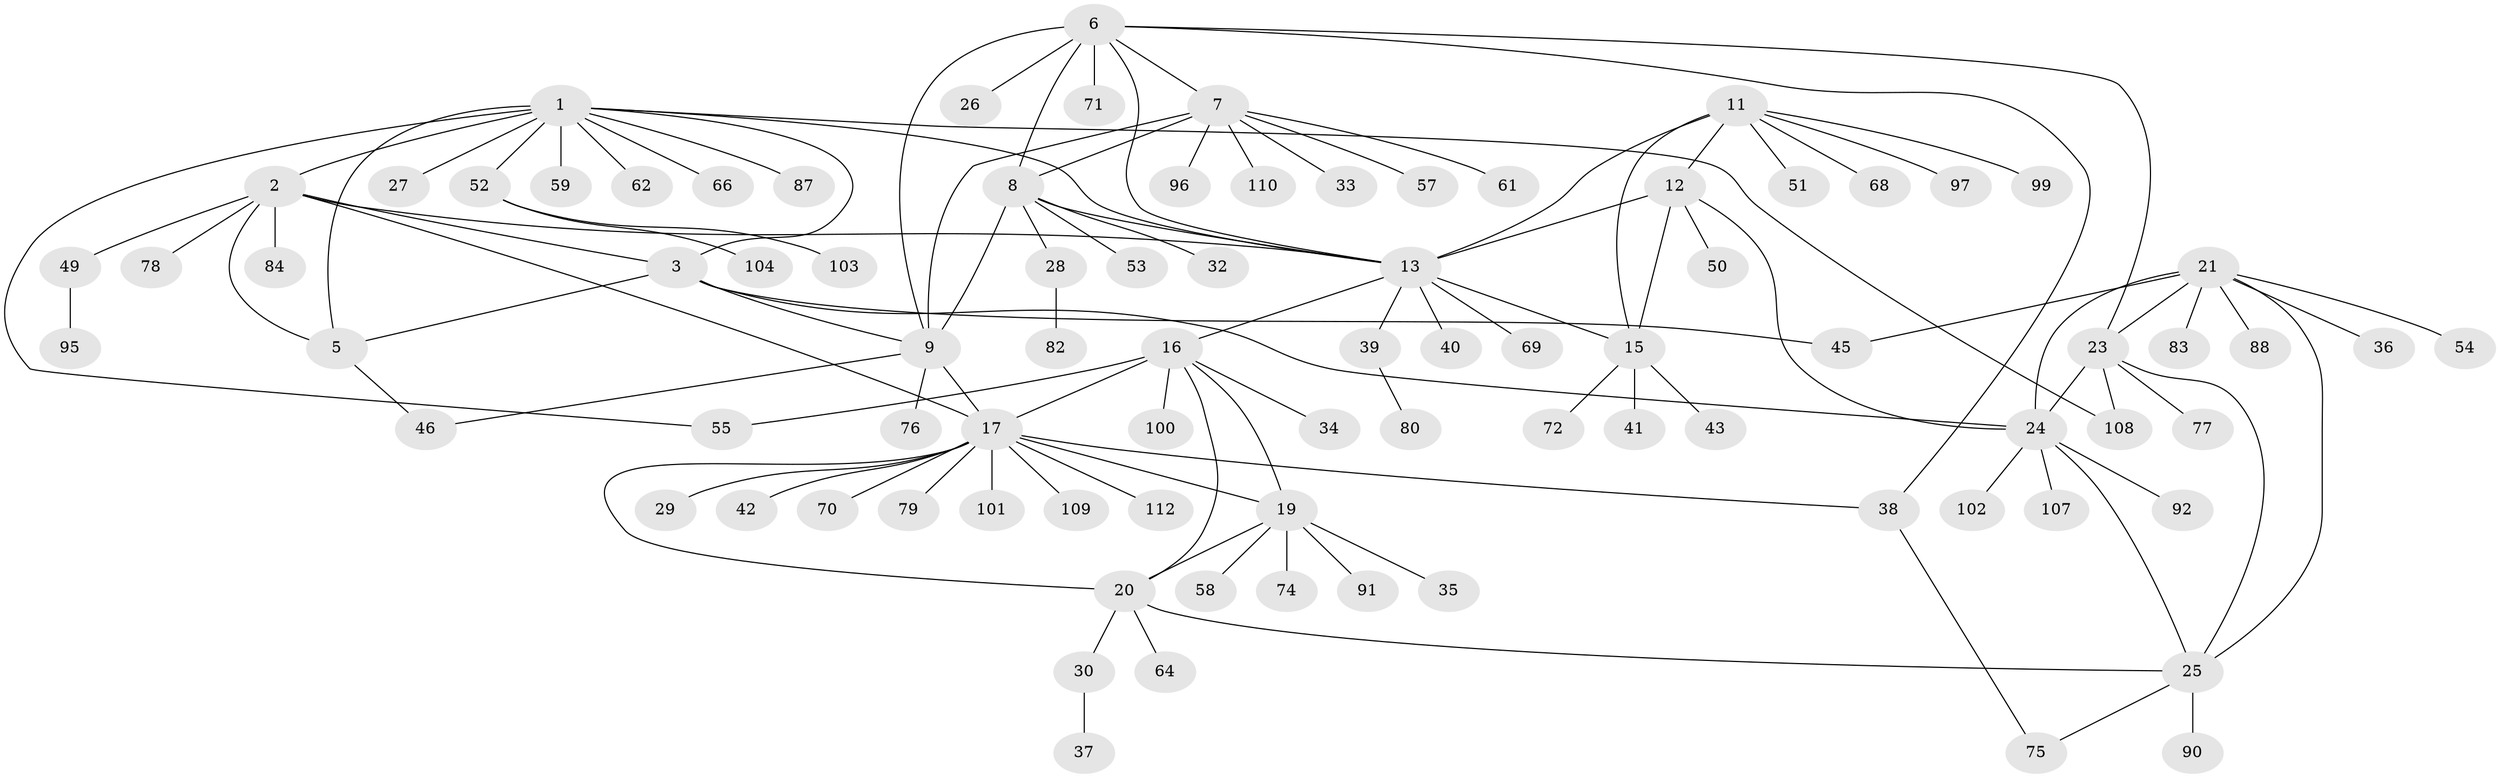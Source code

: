 // Generated by graph-tools (version 1.1) at 2025/52/02/27/25 19:52:21]
// undirected, 87 vertices, 115 edges
graph export_dot {
graph [start="1"]
  node [color=gray90,style=filled];
  1 [super="+4"];
  2 [super="+60"];
  3 [super="+81"];
  5 [super="+98"];
  6 [super="+106"];
  7 [super="+31"];
  8 [super="+93"];
  9 [super="+10"];
  11 [super="+105"];
  12 [super="+14"];
  13 [super="+89"];
  15 [super="+47"];
  16 [super="+56"];
  17 [super="+18"];
  19 [super="+67"];
  20;
  21 [super="+22"];
  23 [super="+111"];
  24 [super="+48"];
  25 [super="+85"];
  26;
  27;
  28 [super="+73"];
  29;
  30;
  32;
  33;
  34 [super="+44"];
  35;
  36;
  37;
  38;
  39;
  40 [super="+65"];
  41;
  42;
  43;
  45;
  46;
  49;
  50;
  51;
  52;
  53;
  54;
  55 [super="+94"];
  57 [super="+63"];
  58;
  59;
  61;
  62;
  64;
  66;
  68;
  69;
  70;
  71;
  72;
  74;
  75;
  76;
  77 [super="+86"];
  78;
  79;
  80;
  82;
  83;
  84;
  87;
  88;
  90;
  91;
  92;
  95;
  96;
  97;
  99;
  100;
  101;
  102;
  103;
  104;
  107;
  108;
  109;
  110;
  112;
  1 -- 2 [weight=2];
  1 -- 3 [weight=2];
  1 -- 5 [weight=2];
  1 -- 59;
  1 -- 66;
  1 -- 87;
  1 -- 108;
  1 -- 13;
  1 -- 52;
  1 -- 55;
  1 -- 27;
  1 -- 62;
  2 -- 3;
  2 -- 5;
  2 -- 49;
  2 -- 78;
  2 -- 84;
  2 -- 13;
  2 -- 17;
  3 -- 5;
  3 -- 24;
  3 -- 45;
  3 -- 9;
  5 -- 46;
  6 -- 7;
  6 -- 8;
  6 -- 9 [weight=2];
  6 -- 13;
  6 -- 23;
  6 -- 26;
  6 -- 71;
  6 -- 38;
  7 -- 8;
  7 -- 9 [weight=2];
  7 -- 33;
  7 -- 57;
  7 -- 61;
  7 -- 96;
  7 -- 110;
  8 -- 9 [weight=2];
  8 -- 28;
  8 -- 32;
  8 -- 53;
  8 -- 13;
  9 -- 76;
  9 -- 46;
  9 -- 17;
  11 -- 12 [weight=2];
  11 -- 13;
  11 -- 15;
  11 -- 51;
  11 -- 68;
  11 -- 97;
  11 -- 99;
  12 -- 13 [weight=2];
  12 -- 15 [weight=2];
  12 -- 24;
  12 -- 50;
  13 -- 15;
  13 -- 16;
  13 -- 39;
  13 -- 40;
  13 -- 69;
  15 -- 41;
  15 -- 43;
  15 -- 72;
  16 -- 17 [weight=2];
  16 -- 19;
  16 -- 20;
  16 -- 34;
  16 -- 55;
  16 -- 100;
  17 -- 19 [weight=2];
  17 -- 20 [weight=2];
  17 -- 101;
  17 -- 38;
  17 -- 70;
  17 -- 42;
  17 -- 109;
  17 -- 79;
  17 -- 112;
  17 -- 29;
  19 -- 20;
  19 -- 35;
  19 -- 58;
  19 -- 74;
  19 -- 91;
  20 -- 25;
  20 -- 30;
  20 -- 64;
  21 -- 23 [weight=2];
  21 -- 24 [weight=2];
  21 -- 25 [weight=2];
  21 -- 36;
  21 -- 45;
  21 -- 88;
  21 -- 83;
  21 -- 54;
  23 -- 24;
  23 -- 25;
  23 -- 77;
  23 -- 108;
  24 -- 25;
  24 -- 92;
  24 -- 102;
  24 -- 107;
  25 -- 75;
  25 -- 90;
  28 -- 82;
  30 -- 37;
  38 -- 75;
  39 -- 80;
  49 -- 95;
  52 -- 103;
  52 -- 104;
}
